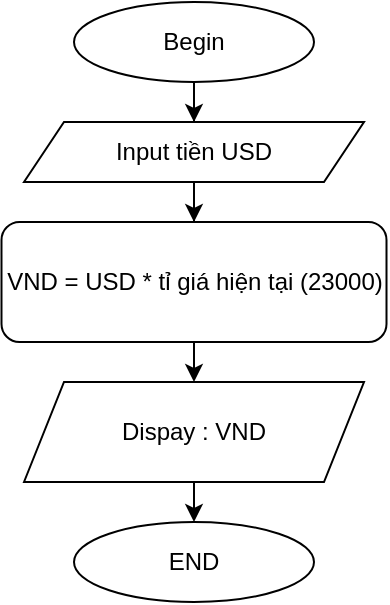 <mxfile version="26.1.0">
  <diagram name="Trang-1" id="-_KU4Y6mP7FVaIkoBBQO">
    <mxGraphModel grid="1" page="1" gridSize="10" guides="1" tooltips="1" connect="1" arrows="1" fold="1" pageScale="1" pageWidth="827" pageHeight="1169" math="0" shadow="0">
      <root>
        <mxCell id="0" />
        <mxCell id="1" parent="0" />
        <mxCell id="IESuZs6tPjfDXqYHdYMb-14" style="edgeStyle=orthogonalEdgeStyle;rounded=0;orthogonalLoop=1;jettySize=auto;html=1;entryX=0.5;entryY=0;entryDx=0;entryDy=0;" edge="1" parent="1" source="IESuZs6tPjfDXqYHdYMb-3" target="IESuZs6tPjfDXqYHdYMb-8">
          <mxGeometry relative="1" as="geometry" />
        </mxCell>
        <mxCell id="IESuZs6tPjfDXqYHdYMb-3" value="Begin" style="ellipse;whiteSpace=wrap;html=1;" vertex="1" parent="1">
          <mxGeometry x="300" y="60" width="120" height="40" as="geometry" />
        </mxCell>
        <mxCell id="IESuZs6tPjfDXqYHdYMb-15" style="edgeStyle=orthogonalEdgeStyle;rounded=0;orthogonalLoop=1;jettySize=auto;html=1;entryX=0.5;entryY=0;entryDx=0;entryDy=0;" edge="1" parent="1" source="IESuZs6tPjfDXqYHdYMb-8" target="IESuZs6tPjfDXqYHdYMb-9">
          <mxGeometry relative="1" as="geometry" />
        </mxCell>
        <mxCell id="IESuZs6tPjfDXqYHdYMb-8" value="Input tiền USD" style="shape=parallelogram;perimeter=parallelogramPerimeter;whiteSpace=wrap;html=1;fixedSize=1;" vertex="1" parent="1">
          <mxGeometry x="275" y="120" width="170" height="30" as="geometry" />
        </mxCell>
        <mxCell id="IESuZs6tPjfDXqYHdYMb-16" style="edgeStyle=orthogonalEdgeStyle;rounded=0;orthogonalLoop=1;jettySize=auto;html=1;exitX=0.5;exitY=1;exitDx=0;exitDy=0;entryX=0.5;entryY=0;entryDx=0;entryDy=0;" edge="1" parent="1" source="IESuZs6tPjfDXqYHdYMb-9" target="IESuZs6tPjfDXqYHdYMb-11">
          <mxGeometry relative="1" as="geometry" />
        </mxCell>
        <mxCell id="IESuZs6tPjfDXqYHdYMb-9" value="VND = USD * tỉ giá hiện tại (23000)" style="rounded=1;whiteSpace=wrap;html=1;" vertex="1" parent="1">
          <mxGeometry x="263.75" y="170" width="192.5" height="60" as="geometry" />
        </mxCell>
        <mxCell id="IESuZs6tPjfDXqYHdYMb-10" value="" style="edgeStyle=orthogonalEdgeStyle;rounded=0;orthogonalLoop=1;jettySize=auto;html=1;" edge="1" parent="1" source="IESuZs6tPjfDXqYHdYMb-11">
          <mxGeometry relative="1" as="geometry">
            <mxPoint x="360" y="320" as="targetPoint" />
          </mxGeometry>
        </mxCell>
        <mxCell id="IESuZs6tPjfDXqYHdYMb-11" value="Dispay : VND" style="shape=parallelogram;perimeter=parallelogramPerimeter;whiteSpace=wrap;html=1;fixedSize=1;" vertex="1" parent="1">
          <mxGeometry x="275" y="250" width="170" height="50" as="geometry" />
        </mxCell>
        <mxCell id="IESuZs6tPjfDXqYHdYMb-17" value="END" style="ellipse;whiteSpace=wrap;html=1;" vertex="1" parent="1">
          <mxGeometry x="300" y="320" width="120" height="40" as="geometry" />
        </mxCell>
      </root>
    </mxGraphModel>
  </diagram>
</mxfile>
